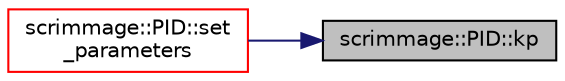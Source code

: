 digraph "scrimmage::PID::kp"
{
 // LATEX_PDF_SIZE
  edge [fontname="Helvetica",fontsize="10",labelfontname="Helvetica",labelfontsize="10"];
  node [fontname="Helvetica",fontsize="10",shape=record];
  rankdir="RL";
  Node1 [label="scrimmage::PID::kp",height=0.2,width=0.4,color="black", fillcolor="grey75", style="filled", fontcolor="black",tooltip=" "];
  Node1 -> Node2 [dir="back",color="midnightblue",fontsize="10",style="solid",fontname="Helvetica"];
  Node2 [label="scrimmage::PID::set\l_parameters",height=0.2,width=0.4,color="red", fillcolor="white", style="filled",URL="$classscrimmage_1_1PID.html#aaf1bfcbe69be6792c2d1a1a7abbe1f57",tooltip=" "];
}
